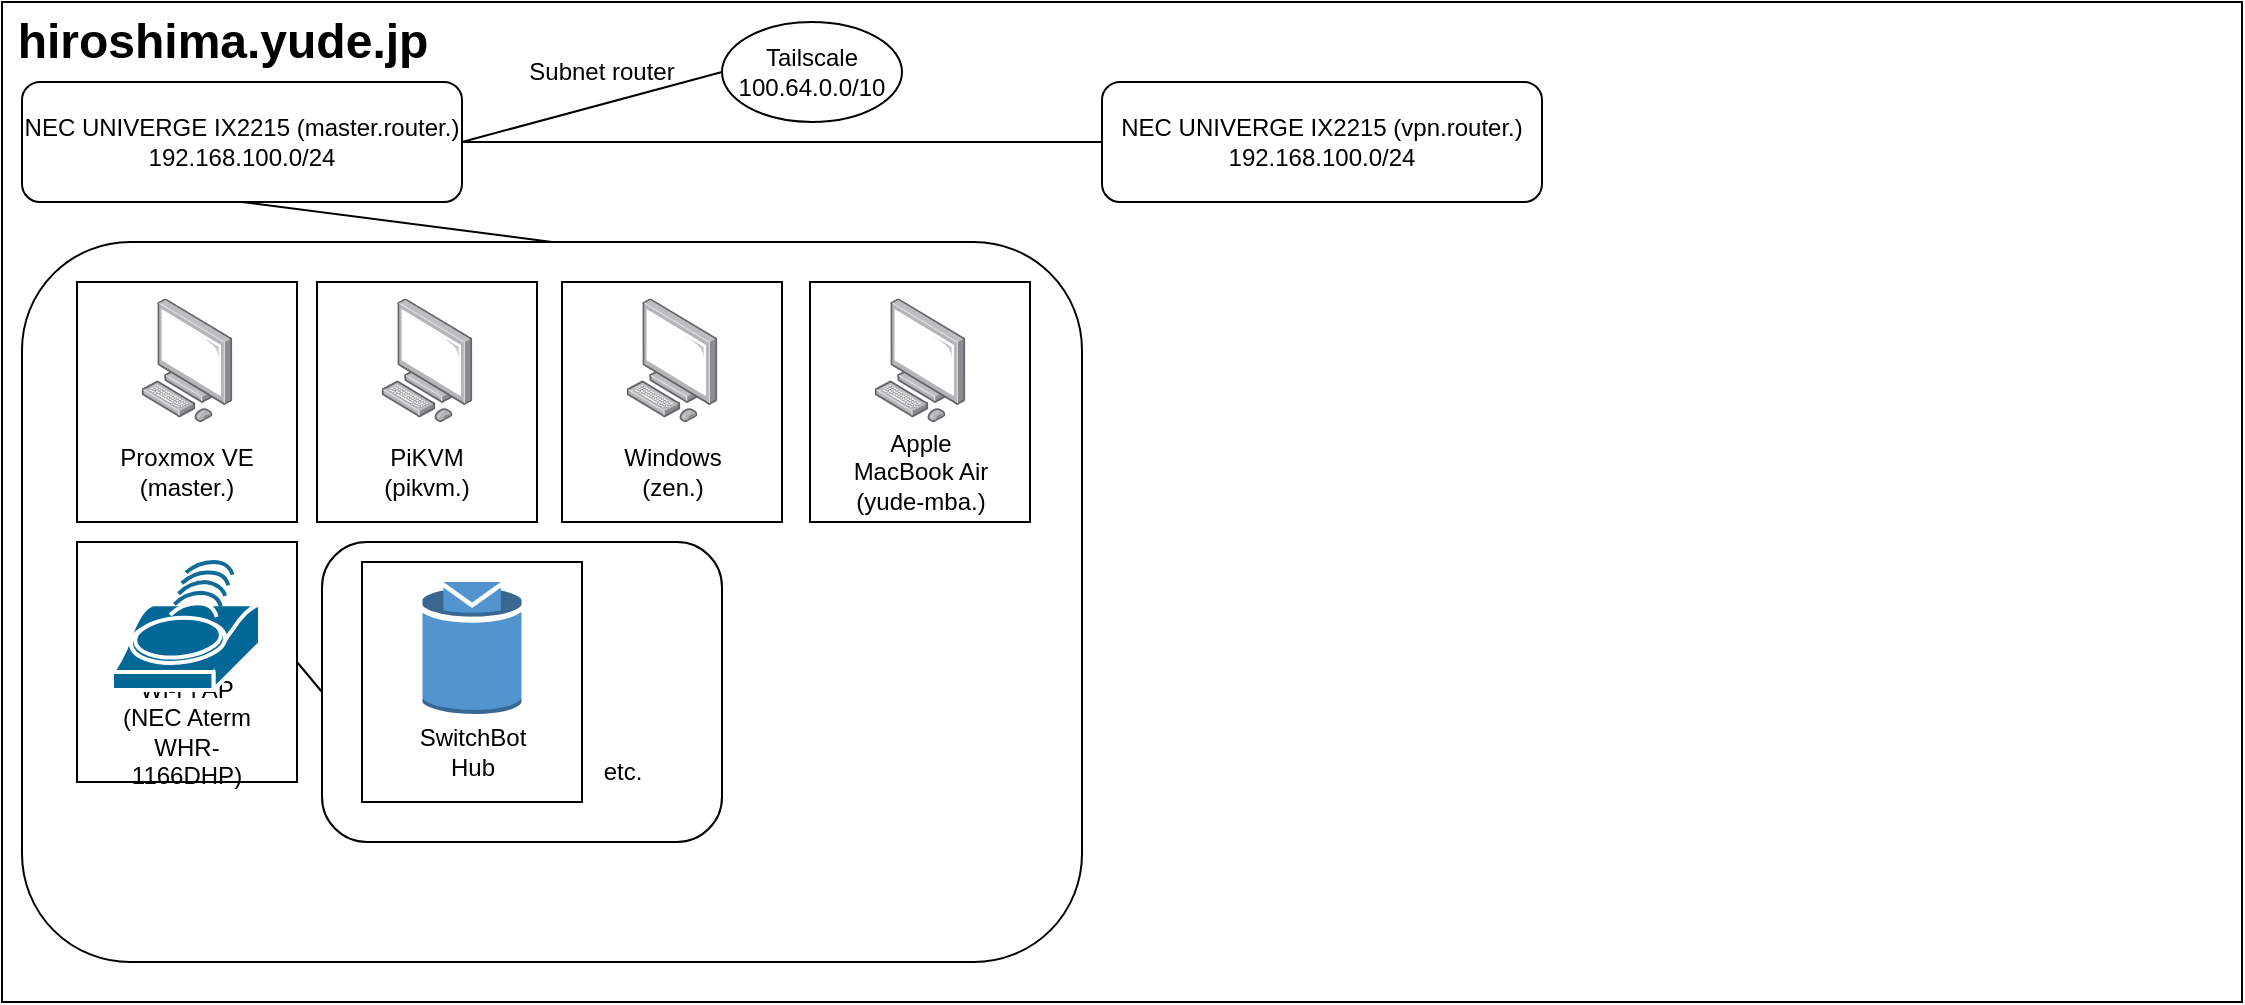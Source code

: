 <mxfile version="20.5.3" type="github">
  <diagram id="3ydVfQwfDtNWqfTr-PpH" name="ページ1">
    <mxGraphModel dx="1127" dy="820" grid="1" gridSize="10" guides="1" tooltips="1" connect="1" arrows="1" fold="1" page="1" pageScale="1" pageWidth="827" pageHeight="1169" math="0" shadow="0">
      <root>
        <mxCell id="0" />
        <mxCell id="1" parent="0" />
        <mxCell id="rAHDj5RQuotUIL2M-A40-1" value="" style="rounded=0;whiteSpace=wrap;html=1;" vertex="1" parent="1">
          <mxGeometry x="10" y="10" width="1120" height="500" as="geometry" />
        </mxCell>
        <mxCell id="rAHDj5RQuotUIL2M-A40-2" value="&lt;div&gt;Tailscale&lt;/div&gt;&lt;div&gt;100.64.0.0/10&lt;br&gt;&lt;/div&gt;" style="ellipse;whiteSpace=wrap;html=1;" vertex="1" parent="1">
          <mxGeometry x="370" y="20" width="90" height="50" as="geometry" />
        </mxCell>
        <mxCell id="rAHDj5RQuotUIL2M-A40-3" value="" style="endArrow=none;html=1;rounded=0;exitX=0;exitY=0.5;exitDx=0;exitDy=0;entryX=1;entryY=0.5;entryDx=0;entryDy=0;" edge="1" parent="1" source="rAHDj5RQuotUIL2M-A40-2" target="rAHDj5RQuotUIL2M-A40-7">
          <mxGeometry width="50" height="50" relative="1" as="geometry">
            <mxPoint x="450" y="340" as="sourcePoint" />
            <mxPoint x="500" y="290" as="targetPoint" />
          </mxGeometry>
        </mxCell>
        <mxCell id="rAHDj5RQuotUIL2M-A40-6" value="hiroshima.yude.jp" style="text;strokeColor=none;fillColor=none;html=1;fontSize=24;fontStyle=1;verticalAlign=middle;align=center;" vertex="1" parent="1">
          <mxGeometry x="70" y="10" width="100" height="40" as="geometry" />
        </mxCell>
        <mxCell id="rAHDj5RQuotUIL2M-A40-7" value="&lt;div&gt;NEC UNIVERGE IX2215 (master.router.)&lt;/div&gt;&lt;div&gt;192.168.100.0/24&lt;br&gt;&lt;/div&gt;" style="rounded=1;whiteSpace=wrap;html=1;" vertex="1" parent="1">
          <mxGeometry x="20" y="50" width="220" height="60" as="geometry" />
        </mxCell>
        <mxCell id="rAHDj5RQuotUIL2M-A40-9" value="" style="endArrow=none;html=1;rounded=0;entryX=0.5;entryY=1;entryDx=0;entryDy=0;exitX=0.5;exitY=0;exitDx=0;exitDy=0;" edge="1" parent="1" source="rAHDj5RQuotUIL2M-A40-10" target="rAHDj5RQuotUIL2M-A40-7">
          <mxGeometry width="50" height="50" relative="1" as="geometry">
            <mxPoint x="420" y="290" as="sourcePoint" />
            <mxPoint x="470" y="240" as="targetPoint" />
          </mxGeometry>
        </mxCell>
        <mxCell id="rAHDj5RQuotUIL2M-A40-10" value="" style="rounded=1;whiteSpace=wrap;html=1;" vertex="1" parent="1">
          <mxGeometry x="20" y="130" width="530" height="360" as="geometry" />
        </mxCell>
        <mxCell id="rAHDj5RQuotUIL2M-A40-12" value="" style="rounded=0;whiteSpace=wrap;html=1;" vertex="1" parent="1">
          <mxGeometry x="47.5" y="150" width="110" height="120" as="geometry" />
        </mxCell>
        <mxCell id="rAHDj5RQuotUIL2M-A40-13" value="" style="points=[];aspect=fixed;html=1;align=center;shadow=0;dashed=0;image;image=img/lib/allied_telesis/computer_and_terminals/Personal_Computer.svg;" vertex="1" parent="1">
          <mxGeometry x="79.7" y="158.2" width="45.6" height="61.8" as="geometry" />
        </mxCell>
        <mxCell id="rAHDj5RQuotUIL2M-A40-14" value="&lt;div&gt;Proxmox VE&lt;/div&gt;&lt;div&gt;(master.)&lt;br&gt;&lt;/div&gt;" style="text;html=1;strokeColor=none;fillColor=none;align=center;verticalAlign=middle;whiteSpace=wrap;rounded=0;" vertex="1" parent="1">
          <mxGeometry x="65" y="230" width="75" height="30" as="geometry" />
        </mxCell>
        <mxCell id="rAHDj5RQuotUIL2M-A40-18" value="" style="group" vertex="1" connectable="0" parent="1">
          <mxGeometry x="167.5" y="150" width="110" height="120" as="geometry" />
        </mxCell>
        <mxCell id="rAHDj5RQuotUIL2M-A40-15" value="" style="rounded=0;whiteSpace=wrap;html=1;" vertex="1" parent="rAHDj5RQuotUIL2M-A40-18">
          <mxGeometry width="110" height="120" as="geometry" />
        </mxCell>
        <mxCell id="rAHDj5RQuotUIL2M-A40-16" value="" style="points=[];aspect=fixed;html=1;align=center;shadow=0;dashed=0;image;image=img/lib/allied_telesis/computer_and_terminals/Personal_Computer.svg;" vertex="1" parent="rAHDj5RQuotUIL2M-A40-18">
          <mxGeometry x="32.2" y="8.2" width="45.6" height="61.8" as="geometry" />
        </mxCell>
        <mxCell id="rAHDj5RQuotUIL2M-A40-17" value="PiKVM&lt;br&gt;(pikvm.)" style="text;html=1;strokeColor=none;fillColor=none;align=center;verticalAlign=middle;whiteSpace=wrap;rounded=0;" vertex="1" parent="rAHDj5RQuotUIL2M-A40-18">
          <mxGeometry x="17.5" y="80" width="75" height="30" as="geometry" />
        </mxCell>
        <mxCell id="rAHDj5RQuotUIL2M-A40-19" value="" style="group" vertex="1" connectable="0" parent="1">
          <mxGeometry x="290" y="150" width="110" height="120" as="geometry" />
        </mxCell>
        <mxCell id="rAHDj5RQuotUIL2M-A40-20" value="" style="rounded=0;whiteSpace=wrap;html=1;" vertex="1" parent="rAHDj5RQuotUIL2M-A40-19">
          <mxGeometry width="110" height="120" as="geometry" />
        </mxCell>
        <mxCell id="rAHDj5RQuotUIL2M-A40-21" value="" style="points=[];aspect=fixed;html=1;align=center;shadow=0;dashed=0;image;image=img/lib/allied_telesis/computer_and_terminals/Personal_Computer.svg;" vertex="1" parent="rAHDj5RQuotUIL2M-A40-19">
          <mxGeometry x="32.2" y="8.2" width="45.6" height="61.8" as="geometry" />
        </mxCell>
        <mxCell id="rAHDj5RQuotUIL2M-A40-22" value="Windows&lt;br&gt;(zen.)" style="text;html=1;strokeColor=none;fillColor=none;align=center;verticalAlign=middle;whiteSpace=wrap;rounded=0;" vertex="1" parent="rAHDj5RQuotUIL2M-A40-19">
          <mxGeometry x="17.5" y="80" width="75" height="30" as="geometry" />
        </mxCell>
        <mxCell id="rAHDj5RQuotUIL2M-A40-23" value="" style="group" vertex="1" connectable="0" parent="1">
          <mxGeometry x="414" y="150" width="110" height="120" as="geometry" />
        </mxCell>
        <mxCell id="rAHDj5RQuotUIL2M-A40-24" value="" style="rounded=0;whiteSpace=wrap;html=1;" vertex="1" parent="rAHDj5RQuotUIL2M-A40-23">
          <mxGeometry width="110" height="120" as="geometry" />
        </mxCell>
        <mxCell id="rAHDj5RQuotUIL2M-A40-25" value="" style="points=[];aspect=fixed;html=1;align=center;shadow=0;dashed=0;image;image=img/lib/allied_telesis/computer_and_terminals/Personal_Computer.svg;" vertex="1" parent="rAHDj5RQuotUIL2M-A40-23">
          <mxGeometry x="32.2" y="8.2" width="45.6" height="61.8" as="geometry" />
        </mxCell>
        <mxCell id="rAHDj5RQuotUIL2M-A40-26" value="Apple MacBook Air&lt;br&gt;(yude-mba.)" style="text;html=1;strokeColor=none;fillColor=none;align=center;verticalAlign=middle;whiteSpace=wrap;rounded=0;" vertex="1" parent="rAHDj5RQuotUIL2M-A40-23">
          <mxGeometry x="17.5" y="80" width="75" height="30" as="geometry" />
        </mxCell>
        <mxCell id="rAHDj5RQuotUIL2M-A40-27" value="" style="rounded=1;whiteSpace=wrap;html=1;" vertex="1" parent="1">
          <mxGeometry x="170" y="280" width="200" height="150" as="geometry" />
        </mxCell>
        <mxCell id="rAHDj5RQuotUIL2M-A40-29" value="" style="rounded=0;whiteSpace=wrap;html=1;" vertex="1" parent="1">
          <mxGeometry x="47.5" y="280" width="110" height="120" as="geometry" />
        </mxCell>
        <mxCell id="rAHDj5RQuotUIL2M-A40-30" value="Wi-Fi AP&lt;br&gt;(NEC Aterm WHR-1166DHP)" style="text;html=1;strokeColor=none;fillColor=none;align=center;verticalAlign=middle;whiteSpace=wrap;rounded=0;" vertex="1" parent="1">
          <mxGeometry x="65" y="360" width="75" height="30" as="geometry" />
        </mxCell>
        <mxCell id="rAHDj5RQuotUIL2M-A40-31" value="" style="shape=mxgraph.cisco.wireless.wi-fi_tag;html=1;pointerEvents=1;dashed=0;fillColor=#036897;strokeColor=#ffffff;strokeWidth=2;verticalLabelPosition=bottom;verticalAlign=top;align=center;outlineConnect=0;" vertex="1" parent="1">
          <mxGeometry x="65" y="290" width="74" height="64" as="geometry" />
        </mxCell>
        <mxCell id="rAHDj5RQuotUIL2M-A40-32" value="" style="endArrow=none;html=1;rounded=0;exitX=1;exitY=0.5;exitDx=0;exitDy=0;entryX=0;entryY=0.5;entryDx=0;entryDy=0;" edge="1" parent="1" source="rAHDj5RQuotUIL2M-A40-29" target="rAHDj5RQuotUIL2M-A40-27">
          <mxGeometry width="50" height="50" relative="1" as="geometry">
            <mxPoint x="250" y="340" as="sourcePoint" />
            <mxPoint x="300" y="290" as="targetPoint" />
          </mxGeometry>
        </mxCell>
        <mxCell id="rAHDj5RQuotUIL2M-A40-33" value="" style="rounded=0;whiteSpace=wrap;html=1;" vertex="1" parent="1">
          <mxGeometry x="190" y="290" width="110" height="120" as="geometry" />
        </mxCell>
        <mxCell id="rAHDj5RQuotUIL2M-A40-34" value="" style="outlineConnect=0;dashed=0;verticalLabelPosition=bottom;verticalAlign=top;align=center;html=1;shape=mxgraph.aws3.topic;fillColor=#5294CF;gradientColor=none;" vertex="1" parent="1">
          <mxGeometry x="220.25" y="300" width="49.5" height="66" as="geometry" />
        </mxCell>
        <mxCell id="rAHDj5RQuotUIL2M-A40-35" value="SwitchBot Hub" style="text;html=1;strokeColor=none;fillColor=none;align=center;verticalAlign=middle;whiteSpace=wrap;rounded=0;" vertex="1" parent="1">
          <mxGeometry x="207.5" y="370" width="75" height="30" as="geometry" />
        </mxCell>
        <mxCell id="rAHDj5RQuotUIL2M-A40-38" value="etc." style="text;html=1;strokeColor=none;fillColor=none;align=center;verticalAlign=middle;whiteSpace=wrap;rounded=0;" vertex="1" parent="1">
          <mxGeometry x="282.5" y="380" width="75" height="30" as="geometry" />
        </mxCell>
        <mxCell id="rAHDj5RQuotUIL2M-A40-39" value="&lt;div&gt;NEC UNIVERGE IX2215 (vpn.router.)&lt;/div&gt;&lt;div&gt;192.168.100.0/24&lt;br&gt;&lt;/div&gt;" style="rounded=1;whiteSpace=wrap;html=1;" vertex="1" parent="1">
          <mxGeometry x="560" y="50" width="220" height="60" as="geometry" />
        </mxCell>
        <mxCell id="rAHDj5RQuotUIL2M-A40-5" value="Subnet router" style="text;html=1;strokeColor=none;fillColor=none;align=center;verticalAlign=middle;whiteSpace=wrap;rounded=0;" vertex="1" parent="1">
          <mxGeometry x="250.25" y="30" width="119.75" height="30" as="geometry" />
        </mxCell>
        <mxCell id="rAHDj5RQuotUIL2M-A40-41" value="" style="endArrow=none;html=1;rounded=0;entryX=1;entryY=0.5;entryDx=0;entryDy=0;exitX=0;exitY=0.5;exitDx=0;exitDy=0;" edge="1" parent="1" source="rAHDj5RQuotUIL2M-A40-39" target="rAHDj5RQuotUIL2M-A40-7">
          <mxGeometry width="50" height="50" relative="1" as="geometry">
            <mxPoint x="560" y="80" as="sourcePoint" />
            <mxPoint x="240" y="80" as="targetPoint" />
          </mxGeometry>
        </mxCell>
      </root>
    </mxGraphModel>
  </diagram>
</mxfile>
